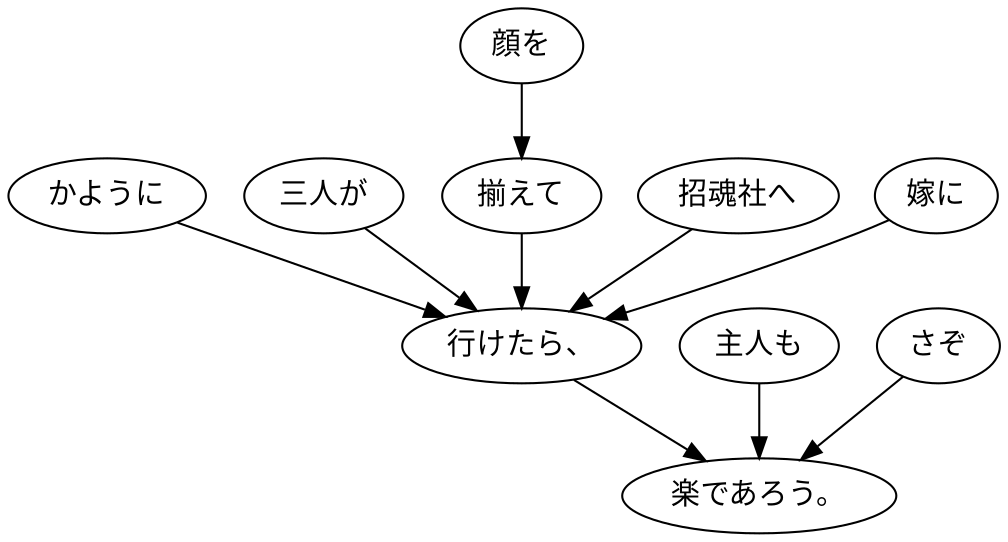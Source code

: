 digraph graph7021 {
	node0 [label="かように"];
	node1 [label="三人が"];
	node2 [label="顔を"];
	node3 [label="揃えて"];
	node4 [label="招魂社へ"];
	node5 [label="嫁に"];
	node6 [label="行けたら、"];
	node7 [label="主人も"];
	node8 [label="さぞ"];
	node9 [label="楽であろう。"];
	node0 -> node6;
	node1 -> node6;
	node2 -> node3;
	node3 -> node6;
	node4 -> node6;
	node5 -> node6;
	node6 -> node9;
	node7 -> node9;
	node8 -> node9;
}
